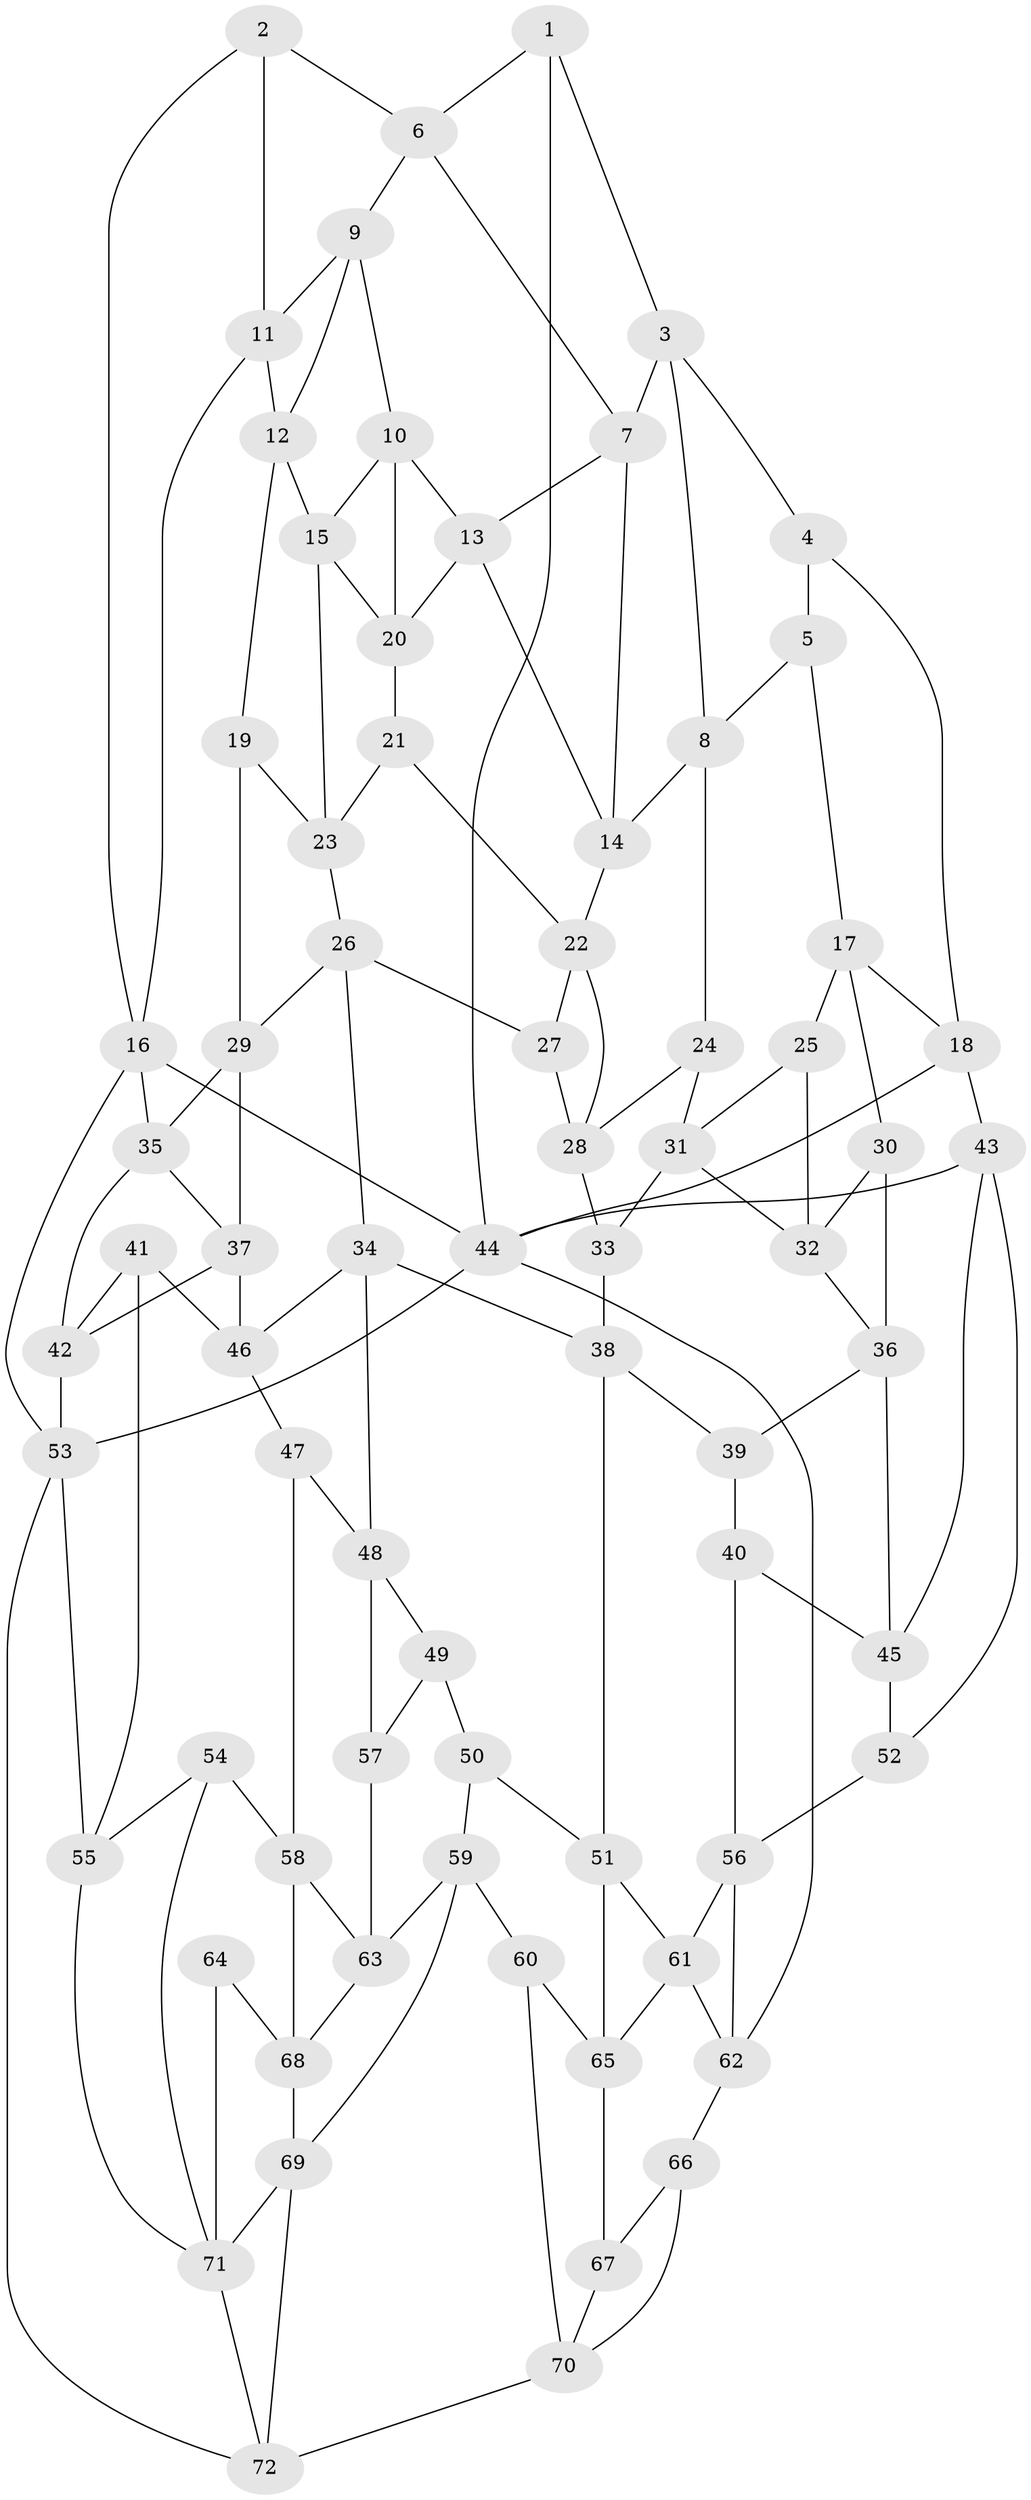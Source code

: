 // original degree distribution, {3: 0.020833333333333332, 4: 0.22916666666666666, 5: 0.5208333333333334, 6: 0.22916666666666666}
// Generated by graph-tools (version 1.1) at 2025/03/03/09/25 03:03:29]
// undirected, 72 vertices, 134 edges
graph export_dot {
graph [start="1"]
  node [color=gray90,style=filled];
  1;
  2;
  3;
  4;
  5;
  6;
  7;
  8;
  9;
  10;
  11;
  12;
  13;
  14;
  15;
  16;
  17;
  18;
  19;
  20;
  21;
  22;
  23;
  24;
  25;
  26;
  27;
  28;
  29;
  30;
  31;
  32;
  33;
  34;
  35;
  36;
  37;
  38;
  39;
  40;
  41;
  42;
  43;
  44;
  45;
  46;
  47;
  48;
  49;
  50;
  51;
  52;
  53;
  54;
  55;
  56;
  57;
  58;
  59;
  60;
  61;
  62;
  63;
  64;
  65;
  66;
  67;
  68;
  69;
  70;
  71;
  72;
  1 -- 3 [weight=1.0];
  1 -- 6 [weight=1.0];
  1 -- 44 [weight=1.0];
  2 -- 6 [weight=1.0];
  2 -- 11 [weight=1.0];
  2 -- 16 [weight=1.0];
  3 -- 4 [weight=1.0];
  3 -- 7 [weight=1.0];
  3 -- 8 [weight=1.0];
  4 -- 5 [weight=1.0];
  4 -- 18 [weight=1.0];
  5 -- 8 [weight=1.0];
  5 -- 17 [weight=1.0];
  6 -- 7 [weight=1.0];
  6 -- 9 [weight=1.0];
  7 -- 13 [weight=1.0];
  7 -- 14 [weight=1.0];
  8 -- 14 [weight=1.0];
  8 -- 24 [weight=1.0];
  9 -- 10 [weight=1.0];
  9 -- 11 [weight=1.0];
  9 -- 12 [weight=1.0];
  10 -- 13 [weight=1.0];
  10 -- 15 [weight=1.0];
  10 -- 20 [weight=1.0];
  11 -- 12 [weight=1.0];
  11 -- 16 [weight=1.0];
  12 -- 15 [weight=1.0];
  12 -- 19 [weight=1.0];
  13 -- 14 [weight=1.0];
  13 -- 20 [weight=1.0];
  14 -- 22 [weight=1.0];
  15 -- 20 [weight=1.0];
  15 -- 23 [weight=1.0];
  16 -- 35 [weight=1.0];
  16 -- 44 [weight=1.0];
  16 -- 53 [weight=1.0];
  17 -- 18 [weight=1.0];
  17 -- 25 [weight=1.0];
  17 -- 30 [weight=1.0];
  18 -- 43 [weight=1.0];
  18 -- 44 [weight=1.0];
  19 -- 23 [weight=1.0];
  19 -- 29 [weight=1.0];
  20 -- 21 [weight=1.0];
  21 -- 22 [weight=1.0];
  21 -- 23 [weight=1.0];
  22 -- 27 [weight=1.0];
  22 -- 28 [weight=1.0];
  23 -- 26 [weight=1.0];
  24 -- 28 [weight=1.0];
  24 -- 31 [weight=1.0];
  25 -- 31 [weight=1.0];
  25 -- 32 [weight=1.0];
  26 -- 27 [weight=1.0];
  26 -- 29 [weight=1.0];
  26 -- 34 [weight=1.0];
  27 -- 28 [weight=1.0];
  28 -- 33 [weight=1.0];
  29 -- 35 [weight=1.0];
  29 -- 37 [weight=1.0];
  30 -- 32 [weight=1.0];
  30 -- 36 [weight=1.0];
  31 -- 32 [weight=1.0];
  31 -- 33 [weight=1.0];
  32 -- 36 [weight=1.0];
  33 -- 38 [weight=1.0];
  34 -- 38 [weight=1.0];
  34 -- 46 [weight=1.0];
  34 -- 48 [weight=1.0];
  35 -- 37 [weight=1.0];
  35 -- 42 [weight=1.0];
  36 -- 39 [weight=1.0];
  36 -- 45 [weight=1.0];
  37 -- 42 [weight=1.0];
  37 -- 46 [weight=1.0];
  38 -- 39 [weight=1.0];
  38 -- 51 [weight=1.0];
  39 -- 40 [weight=1.0];
  40 -- 45 [weight=1.0];
  40 -- 56 [weight=1.0];
  41 -- 42 [weight=1.0];
  41 -- 46 [weight=1.0];
  41 -- 55 [weight=1.0];
  42 -- 53 [weight=1.0];
  43 -- 44 [weight=1.0];
  43 -- 45 [weight=1.0];
  43 -- 52 [weight=1.0];
  44 -- 53 [weight=1.0];
  44 -- 62 [weight=1.0];
  45 -- 52 [weight=1.0];
  46 -- 47 [weight=1.0];
  47 -- 48 [weight=1.0];
  47 -- 58 [weight=1.0];
  48 -- 49 [weight=1.0];
  48 -- 57 [weight=1.0];
  49 -- 50 [weight=1.0];
  49 -- 57 [weight=2.0];
  50 -- 51 [weight=1.0];
  50 -- 59 [weight=1.0];
  51 -- 61 [weight=1.0];
  51 -- 65 [weight=1.0];
  52 -- 56 [weight=1.0];
  53 -- 55 [weight=1.0];
  53 -- 72 [weight=1.0];
  54 -- 55 [weight=1.0];
  54 -- 58 [weight=1.0];
  54 -- 71 [weight=1.0];
  55 -- 71 [weight=1.0];
  56 -- 61 [weight=1.0];
  56 -- 62 [weight=1.0];
  57 -- 63 [weight=1.0];
  58 -- 63 [weight=1.0];
  58 -- 68 [weight=1.0];
  59 -- 60 [weight=1.0];
  59 -- 63 [weight=1.0];
  59 -- 69 [weight=1.0];
  60 -- 65 [weight=1.0];
  60 -- 70 [weight=1.0];
  61 -- 62 [weight=1.0];
  61 -- 65 [weight=1.0];
  62 -- 66 [weight=1.0];
  63 -- 68 [weight=1.0];
  64 -- 68 [weight=1.0];
  64 -- 71 [weight=2.0];
  65 -- 67 [weight=2.0];
  66 -- 67 [weight=1.0];
  66 -- 70 [weight=1.0];
  67 -- 70 [weight=1.0];
  68 -- 69 [weight=1.0];
  69 -- 71 [weight=1.0];
  69 -- 72 [weight=1.0];
  70 -- 72 [weight=1.0];
  71 -- 72 [weight=1.0];
}
